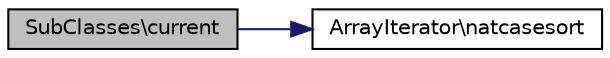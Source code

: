 digraph "SubClasses\current"
{
  edge [fontname="Helvetica",fontsize="10",labelfontname="Helvetica",labelfontsize="10"];
  node [fontname="Helvetica",fontsize="10",shape=record];
  rankdir="LR";
  Node1 [label="SubClasses\\current",height=0.2,width=0.4,color="black", fillcolor="grey75", style="filled" fontcolor="black"];
  Node1 -> Node2 [color="midnightblue",fontsize="10",style="solid",fontname="Helvetica"];
  Node2 [label="ArrayIterator\\natcasesort",height=0.2,width=0.4,color="black", fillcolor="white", style="filled",URL="$classArrayIterator.html#a1badebd3df61af29df8becf260bf1cc7",tooltip="Sort the entries by values using case insensitive &quot;natural order&quot; algorithm. "];
}
